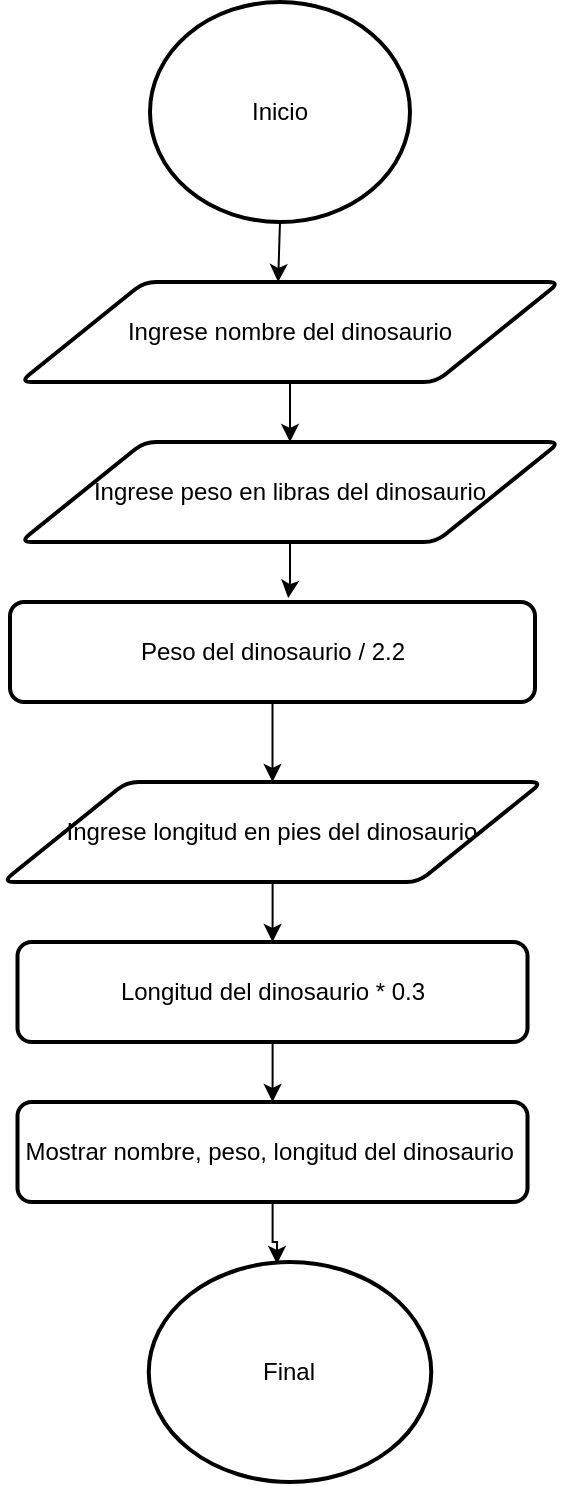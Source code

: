 <mxfile version="20.1.2" type="github">
  <diagram id="C5RBs43oDa-KdzZeNtuy" name="Page-1">
    <mxGraphModel dx="1422" dy="794" grid="1" gridSize="10" guides="1" tooltips="1" connect="1" arrows="1" fold="1" page="1" pageScale="1" pageWidth="827" pageHeight="1169" math="0" shadow="0">
      <root>
        <mxCell id="WIyWlLk6GJQsqaUBKTNV-0" />
        <mxCell id="WIyWlLk6GJQsqaUBKTNV-1" parent="WIyWlLk6GJQsqaUBKTNV-0" />
        <mxCell id="7GW4zAh1jI5dQ2bVlqKZ-1" value="Inicio" style="strokeWidth=2;html=1;shape=mxgraph.flowchart.start_2;whiteSpace=wrap;" parent="WIyWlLk6GJQsqaUBKTNV-1" vertex="1">
          <mxGeometry x="325" y="60" width="130" height="110" as="geometry" />
        </mxCell>
        <mxCell id="7GW4zAh1jI5dQ2bVlqKZ-29" style="edgeStyle=orthogonalEdgeStyle;rounded=0;orthogonalLoop=1;jettySize=auto;html=1;entryX=0.5;entryY=0;entryDx=0;entryDy=0;fontFamily=Helvetica;fontSize=12;fontColor=default;" parent="WIyWlLk6GJQsqaUBKTNV-1" source="7GW4zAh1jI5dQ2bVlqKZ-3" target="7GW4zAh1jI5dQ2bVlqKZ-8" edge="1">
          <mxGeometry relative="1" as="geometry" />
        </mxCell>
        <mxCell id="7GW4zAh1jI5dQ2bVlqKZ-3" value="Ingrese nombre del dinosaurio" style="shape=parallelogram;html=1;strokeWidth=2;perimeter=parallelogramPerimeter;whiteSpace=wrap;rounded=1;arcSize=12;size=0.23;" parent="WIyWlLk6GJQsqaUBKTNV-1" vertex="1">
          <mxGeometry x="260" y="200" width="270" height="50" as="geometry" />
        </mxCell>
        <mxCell id="7GW4zAh1jI5dQ2bVlqKZ-26" style="edgeStyle=orthogonalEdgeStyle;rounded=0;orthogonalLoop=1;jettySize=auto;html=1;entryX=0.5;entryY=0;entryDx=0;entryDy=0;fontFamily=Helvetica;fontSize=12;fontColor=default;" parent="WIyWlLk6GJQsqaUBKTNV-1" source="7GW4zAh1jI5dQ2bVlqKZ-7" target="7GW4zAh1jI5dQ2bVlqKZ-9" edge="1">
          <mxGeometry relative="1" as="geometry" />
        </mxCell>
        <mxCell id="7GW4zAh1jI5dQ2bVlqKZ-7" value="Peso del dinosaurio / 2.2" style="rounded=1;whiteSpace=wrap;html=1;absoluteArcSize=1;arcSize=14;strokeWidth=2;fontFamily=Helvetica;fontSize=12;fontColor=default;" parent="WIyWlLk6GJQsqaUBKTNV-1" vertex="1">
          <mxGeometry x="255" y="360" width="262.5" height="50" as="geometry" />
        </mxCell>
        <mxCell id="7GW4zAh1jI5dQ2bVlqKZ-22" style="edgeStyle=orthogonalEdgeStyle;rounded=0;orthogonalLoop=1;jettySize=auto;html=1;entryX=0.53;entryY=-0.04;entryDx=0;entryDy=0;entryPerimeter=0;fontFamily=Helvetica;fontSize=12;fontColor=default;" parent="WIyWlLk6GJQsqaUBKTNV-1" source="7GW4zAh1jI5dQ2bVlqKZ-8" target="7GW4zAh1jI5dQ2bVlqKZ-7" edge="1">
          <mxGeometry relative="1" as="geometry" />
        </mxCell>
        <mxCell id="7GW4zAh1jI5dQ2bVlqKZ-8" value="Ingrese peso en libras del dinosaurio" style="shape=parallelogram;html=1;strokeWidth=2;perimeter=parallelogramPerimeter;whiteSpace=wrap;rounded=1;arcSize=12;size=0.23;" parent="WIyWlLk6GJQsqaUBKTNV-1" vertex="1">
          <mxGeometry x="260" y="280" width="270" height="50" as="geometry" />
        </mxCell>
        <mxCell id="7GW4zAh1jI5dQ2bVlqKZ-25" style="edgeStyle=orthogonalEdgeStyle;rounded=0;orthogonalLoop=1;jettySize=auto;html=1;entryX=0.5;entryY=0;entryDx=0;entryDy=0;fontFamily=Helvetica;fontSize=12;fontColor=default;" parent="WIyWlLk6GJQsqaUBKTNV-1" source="7GW4zAh1jI5dQ2bVlqKZ-9" target="7GW4zAh1jI5dQ2bVlqKZ-10" edge="1">
          <mxGeometry relative="1" as="geometry" />
        </mxCell>
        <mxCell id="7GW4zAh1jI5dQ2bVlqKZ-9" value="Ingrese longitud en pies del dinosaurio" style="shape=parallelogram;html=1;strokeWidth=2;perimeter=parallelogramPerimeter;whiteSpace=wrap;rounded=1;arcSize=12;size=0.23;" parent="WIyWlLk6GJQsqaUBKTNV-1" vertex="1">
          <mxGeometry x="251.25" y="450" width="270" height="50" as="geometry" />
        </mxCell>
        <mxCell id="7GW4zAh1jI5dQ2bVlqKZ-27" style="edgeStyle=orthogonalEdgeStyle;rounded=0;orthogonalLoop=1;jettySize=auto;html=1;entryX=0.5;entryY=0;entryDx=0;entryDy=0;fontFamily=Helvetica;fontSize=12;fontColor=default;" parent="WIyWlLk6GJQsqaUBKTNV-1" source="7GW4zAh1jI5dQ2bVlqKZ-10" target="7GW4zAh1jI5dQ2bVlqKZ-17" edge="1">
          <mxGeometry relative="1" as="geometry" />
        </mxCell>
        <mxCell id="7GW4zAh1jI5dQ2bVlqKZ-10" value="Longitud del dinosaurio * 0.3" style="rounded=1;whiteSpace=wrap;html=1;absoluteArcSize=1;arcSize=14;strokeWidth=2;fontFamily=Helvetica;fontSize=12;fontColor=default;" parent="WIyWlLk6GJQsqaUBKTNV-1" vertex="1">
          <mxGeometry x="258.75" y="530" width="255" height="50" as="geometry" />
        </mxCell>
        <mxCell id="7GW4zAh1jI5dQ2bVlqKZ-30" style="edgeStyle=orthogonalEdgeStyle;rounded=0;orthogonalLoop=1;jettySize=auto;html=1;entryX=0.454;entryY=0.009;entryDx=0;entryDy=0;entryPerimeter=0;fontFamily=Helvetica;fontSize=12;fontColor=default;" parent="WIyWlLk6GJQsqaUBKTNV-1" source="7GW4zAh1jI5dQ2bVlqKZ-17" target="7GW4zAh1jI5dQ2bVlqKZ-18" edge="1">
          <mxGeometry relative="1" as="geometry" />
        </mxCell>
        <mxCell id="7GW4zAh1jI5dQ2bVlqKZ-17" value="Mostrar nombre, peso, longitud del dinosaurio&amp;nbsp;" style="rounded=1;whiteSpace=wrap;html=1;absoluteArcSize=1;arcSize=14;strokeWidth=2;fontFamily=Helvetica;fontSize=12;fontColor=default;" parent="WIyWlLk6GJQsqaUBKTNV-1" vertex="1">
          <mxGeometry x="258.75" y="610" width="255" height="50" as="geometry" />
        </mxCell>
        <mxCell id="7GW4zAh1jI5dQ2bVlqKZ-18" value="Final" style="strokeWidth=2;html=1;shape=mxgraph.flowchart.start_2;whiteSpace=wrap;" parent="WIyWlLk6GJQsqaUBKTNV-1" vertex="1">
          <mxGeometry x="324.38" y="690" width="141.25" height="110" as="geometry" />
        </mxCell>
        <mxCell id="7GW4zAh1jI5dQ2bVlqKZ-19" value="" style="endArrow=classic;html=1;rounded=0;fontFamily=Helvetica;fontSize=12;fontColor=default;exitX=0.5;exitY=1;exitDx=0;exitDy=0;exitPerimeter=0;entryX=0.478;entryY=0;entryDx=0;entryDy=0;entryPerimeter=0;" parent="WIyWlLk6GJQsqaUBKTNV-1" source="7GW4zAh1jI5dQ2bVlqKZ-1" target="7GW4zAh1jI5dQ2bVlqKZ-3" edge="1">
          <mxGeometry width="50" height="50" relative="1" as="geometry">
            <mxPoint x="430" y="160" as="sourcePoint" />
            <mxPoint x="380" y="210" as="targetPoint" />
          </mxGeometry>
        </mxCell>
      </root>
    </mxGraphModel>
  </diagram>
</mxfile>
